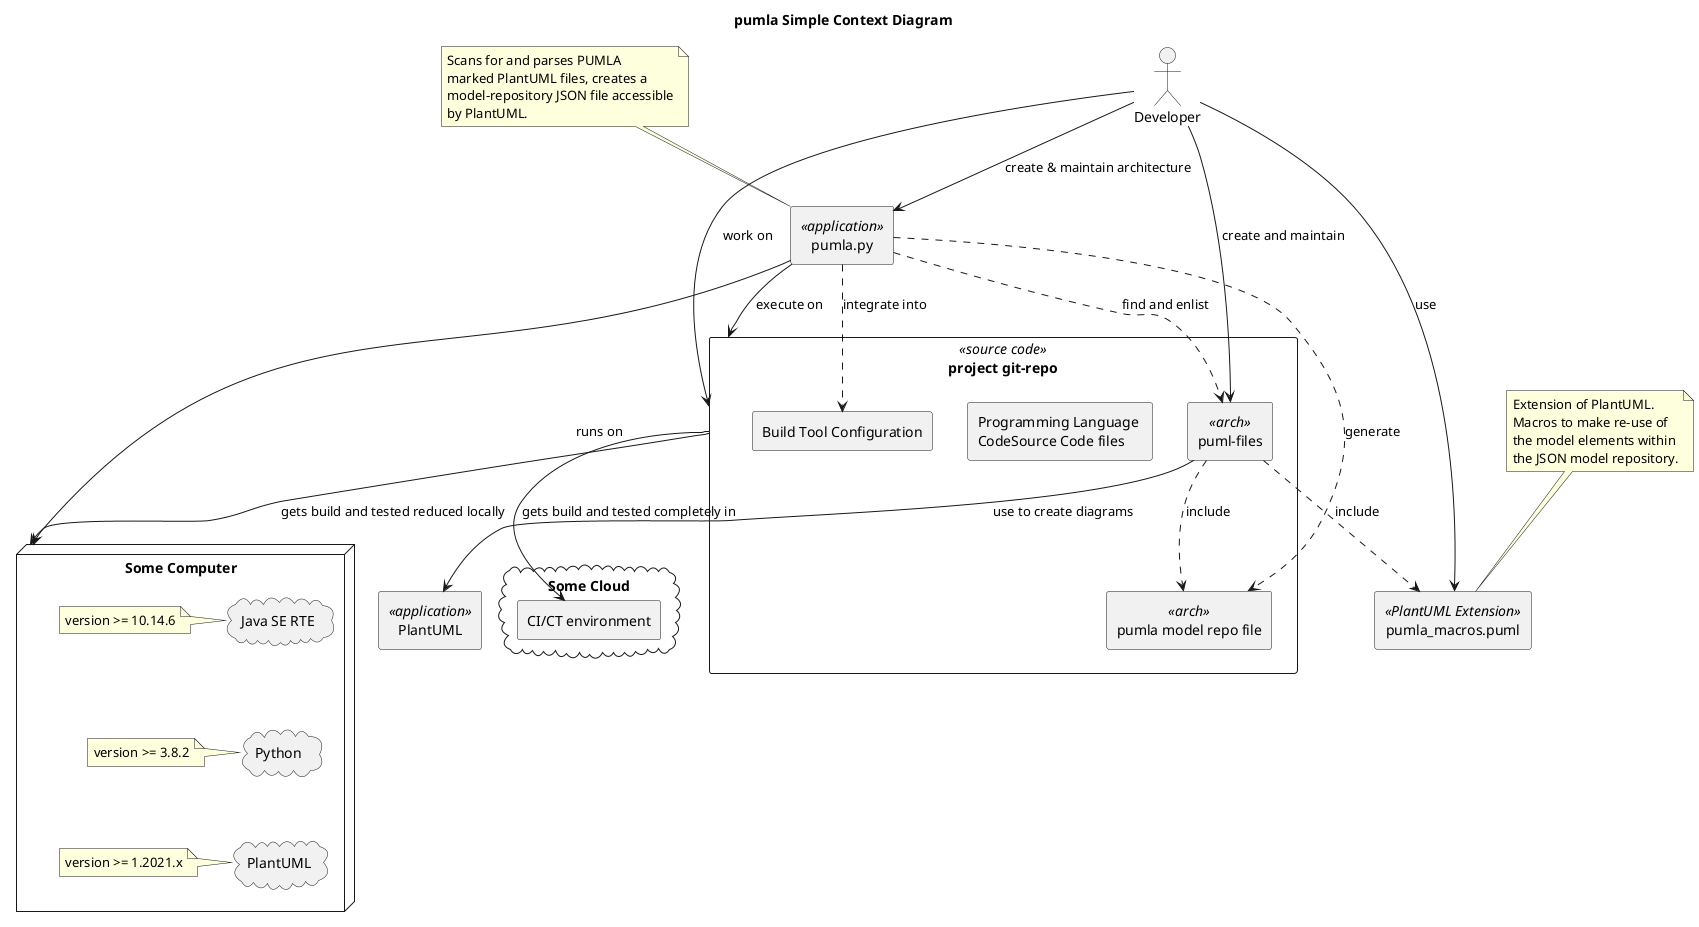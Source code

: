 @startuml

skinparam componentStyle uml2

title pumla Simple Context Diagram


:Developer: as dev


rectangle "pumla.py" <<application>> as pumla {
}

rectangle "pumla_macros.puml" <<PlantUML Extension>> as pmac {
}

rectangle "PlantUML" <<application>> as plantuml {
}

note top of pmac
    Extension of PlantUML.
    Macros to make re-use of
    the model elements within
    the JSON model repository.
end note

rectangle "project git-repo" <<source code>> as pgr {
rectangle "puml-files" <<arch>>  as pumlf {
}
rectangle "pumla model repo file" <<arch>> as pumlamr {
}

rectangle "Programming Language \nCodeSource Code files" {
}
rectangle "Build Tool Configuration" as btc {
}
}

note top of pumla
    Scans for and parses PUMLA
    marked PlantUML files, creates a
    model-repository JSON file accessible
    by PlantUML.
end note


node "Some Computer" as sco {
cloud "Java SE RTE" as Java {
}
 note left of Java : version >= 10.14.6

cloud Python {
 }
 note left of Python: version >= 3.8.2

cloud PlantUML as puml {

 }
 note left of puml: version >= 1.2021.x

}

cloud "Some Cloud" as cloud {
 rectangle "CI/CT environment" as cict {
 }
}

Java -[hidden]-> Python
Python -[hidden]-> puml

pumla -down-> sco: runs on

dev-->pumla: create & maintain architecture
dev-->pgr: work on
pumla --> pgr: execute on
pumla ..> btc: integrate into
pumla ..> pumlamr: generate
pumla ..> pumlf: find and enlist
pumlf ..> pumlamr: include
pumlf ..> pmac : include
dev --> pmac : use
dev --> pumlf : create and maintain
pgr --> cict : gets build and tested completely in
pgr --> sco : gets build and tested reduced locally
pumlf --> plantuml: use to create diagrams
@enduml